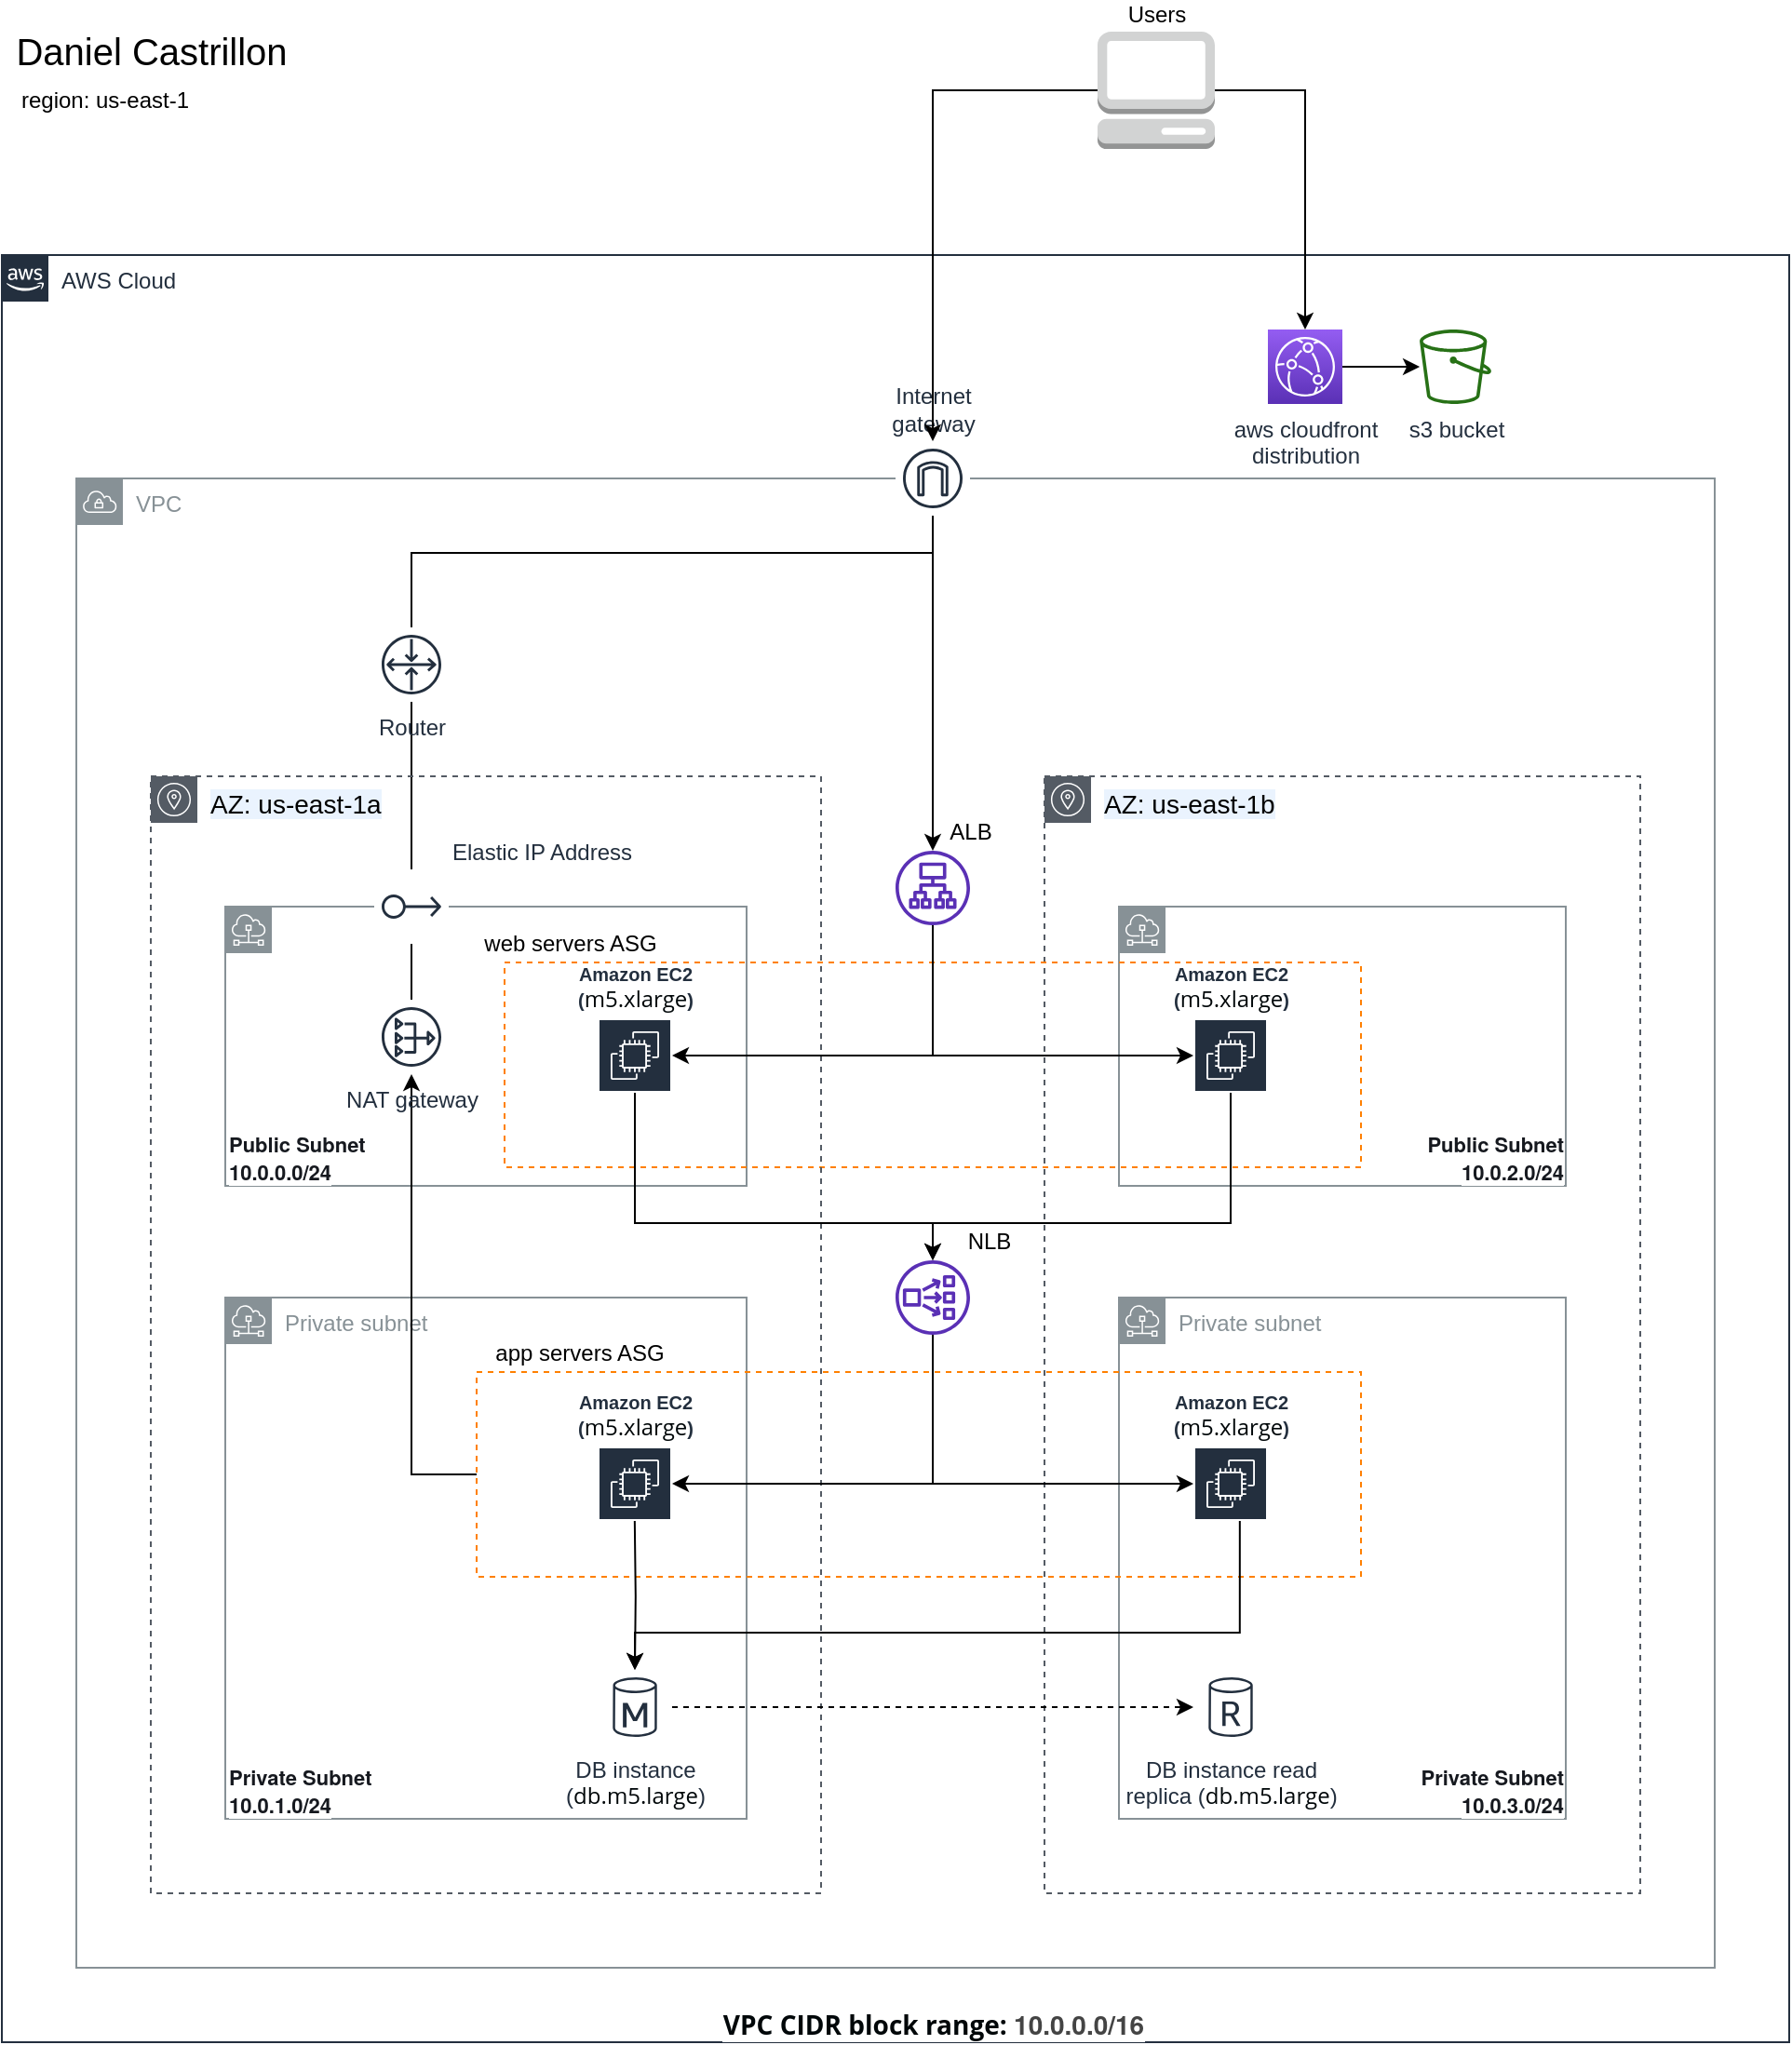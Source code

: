 <mxfile version="13.3.9" type="device" pages="2"><diagram id="j-by3AWz8vU5eYm6dDOK" name="Diagram 1"><mxGraphModel dx="1126" dy="692" grid="1" gridSize="10" guides="1" tooltips="1" connect="1" arrows="1" fold="1" page="1" pageScale="1" pageWidth="1600" pageHeight="1200" math="0" shadow="0"><root><mxCell id="0"/><mxCell id="1" parent="0"/><mxCell id="bcwaNz6wSpsGdtzyh42G-17" value="" style="outlineConnect=0;gradientColor=none;html=1;whiteSpace=wrap;fontSize=12;fontStyle=0;shape=mxgraph.aws4.group;grIcon=mxgraph.aws4.group_subnet;strokeColor=#879196;verticalAlign=top;align=left;spacingLeft=30;fontColor=#879196;dashed=0;fillColor=none;" parent="1" vertex="1"><mxGeometry x="320" y="510" width="280" height="150" as="geometry"/></mxCell><mxCell id="bcwaNz6wSpsGdtzyh42G-95" value="AWS Cloud" style="points=[[0,0],[0.25,0],[0.5,0],[0.75,0],[1,0],[1,0.25],[1,0.5],[1,0.75],[1,1],[0.75,1],[0.5,1],[0.25,1],[0,1],[0,0.75],[0,0.5],[0,0.25]];outlineConnect=0;gradientColor=none;html=1;whiteSpace=wrap;fontSize=12;fontStyle=0;shape=mxgraph.aws4.group;grIcon=mxgraph.aws4.group_aws_cloud_alt;strokeColor=#232F3E;fillColor=none;verticalAlign=top;align=left;spacingLeft=30;fontColor=#232F3E;dashed=0;" parent="1" vertex="1"><mxGeometry x="200" y="160" width="960" height="960" as="geometry"/></mxCell><mxCell id="bcwaNz6wSpsGdtzyh42G-106" value="VPC" style="outlineConnect=0;gradientColor=none;html=1;whiteSpace=wrap;fontSize=12;fontStyle=0;shape=mxgraph.aws4.group;grIcon=mxgraph.aws4.group_vpc;strokeColor=#879196;fillColor=none;verticalAlign=top;align=left;spacingLeft=30;fontColor=#879196;dashed=0;" parent="1" vertex="1"><mxGeometry x="240" y="280" width="880" height="800" as="geometry"/></mxCell><mxCell id="bcwaNz6wSpsGdtzyh42G-30" value="&lt;span style=&quot;color: rgb(0 , 0 , 0) ; font-family: &amp;#34;arial&amp;#34; ; font-size: 14px ; background-color: rgb(234 , 243 , 254)&quot;&gt;AZ: us-east-1b&lt;/span&gt;" style="outlineConnect=0;gradientColor=none;html=1;whiteSpace=wrap;fontSize=12;fontStyle=0;shape=mxgraph.aws4.group;grIcon=mxgraph.aws4.group_availability_zone;strokeColor=#545B64;fillColor=none;verticalAlign=top;align=left;spacingLeft=30;fontColor=#545B64;dashed=1;" parent="1" vertex="1"><mxGeometry x="760" y="440" width="320" height="600" as="geometry"/></mxCell><mxCell id="bcwaNz6wSpsGdtzyh42G-47" value="" style="outlineConnect=0;gradientColor=none;html=1;whiteSpace=wrap;fontSize=12;fontStyle=0;shape=mxgraph.aws4.group;grIcon=mxgraph.aws4.group_subnet;strokeColor=#879196;verticalAlign=top;align=left;spacingLeft=30;fontColor=#879196;dashed=0;fillColor=none;" parent="1" vertex="1"><mxGeometry x="800" y="510" width="240" height="150" as="geometry"/></mxCell><mxCell id="bcwaNz6wSpsGdtzyh42G-43" style="edgeStyle=orthogonalEdgeStyle;rounded=0;orthogonalLoop=1;jettySize=auto;html=1;endArrow=none;endFill=0;" parent="1" source="bcwaNz6wSpsGdtzyh42G-16" target="bcwaNz6wSpsGdtzyh42G-32" edge="1"><mxGeometry relative="1" as="geometry"/></mxCell><mxCell id="bcwaNz6wSpsGdtzyh42G-76" value="" style="rounded=0;whiteSpace=wrap;html=1;dashed=1;fillColor=none;strokeColor=#FF8000;" parent="1" vertex="1"><mxGeometry x="470" y="540" width="460" height="110" as="geometry"/></mxCell><mxCell id="bcwaNz6wSpsGdtzyh42G-7" value="&lt;span style=&quot;color: rgb(0 , 0 , 0) ; font-family: &amp;#34;arial&amp;#34; ; font-size: 14px ; background-color: rgb(234 , 243 , 254)&quot;&gt;AZ: us-east-1a&lt;/span&gt;" style="outlineConnect=0;gradientColor=none;html=1;whiteSpace=wrap;fontSize=12;fontStyle=0;shape=mxgraph.aws4.group;grIcon=mxgraph.aws4.group_availability_zone;strokeColor=#545B64;fillColor=none;verticalAlign=top;align=left;spacingLeft=30;fontColor=#545B64;dashed=1;" parent="1" vertex="1"><mxGeometry x="280" y="440" width="360" height="600" as="geometry"/></mxCell><mxCell id="bcwaNz6wSpsGdtzyh42G-58" value="Private subnet" style="outlineConnect=0;gradientColor=none;html=1;whiteSpace=wrap;fontSize=12;fontStyle=0;shape=mxgraph.aws4.group;grIcon=mxgraph.aws4.group_subnet;strokeColor=#879196;fillColor=none;verticalAlign=top;align=left;spacingLeft=30;fontColor=#879196;dashed=0;" parent="1" vertex="1"><mxGeometry x="800" y="720" width="240" height="280" as="geometry"/></mxCell><mxCell id="bcwaNz6wSpsGdtzyh42G-18" value="Private subnet" style="outlineConnect=0;gradientColor=none;html=1;whiteSpace=wrap;fontSize=12;fontStyle=0;shape=mxgraph.aws4.group;grIcon=mxgraph.aws4.group_subnet;strokeColor=#879196;fillColor=none;verticalAlign=top;align=left;spacingLeft=30;fontColor=#879196;dashed=0;" parent="1" vertex="1"><mxGeometry x="320" y="720" width="280" height="280" as="geometry"/></mxCell><mxCell id="bcwaNz6wSpsGdtzyh42G-83" style="edgeStyle=orthogonalEdgeStyle;rounded=0;orthogonalLoop=1;jettySize=auto;html=1;endArrow=classic;endFill=1;" parent="1" source="bcwaNz6wSpsGdtzyh42G-66" target="bcwaNz6wSpsGdtzyh42G-16" edge="1"><mxGeometry relative="1" as="geometry"/></mxCell><mxCell id="bcwaNz6wSpsGdtzyh42G-66" value="" style="rounded=0;whiteSpace=wrap;html=1;dashed=1;fillColor=none;strokeColor=#FF8000;" parent="1" vertex="1"><mxGeometry x="455" y="760" width="475" height="110" as="geometry"/></mxCell><mxCell id="bcwaNz6wSpsGdtzyh42G-16" value="NAT gateway" style="outlineConnect=0;fontColor=#232F3E;gradientColor=none;strokeColor=#232F3E;fillColor=#ffffff;dashed=0;verticalLabelPosition=bottom;verticalAlign=top;align=center;html=1;fontSize=12;fontStyle=0;aspect=fixed;shape=mxgraph.aws4.resourceIcon;resIcon=mxgraph.aws4.nat_gateway;" parent="1" vertex="1"><mxGeometry x="400" y="560" width="40" height="40" as="geometry"/></mxCell><mxCell id="bcwaNz6wSpsGdtzyh42G-65" style="edgeStyle=orthogonalEdgeStyle;rounded=0;orthogonalLoop=1;jettySize=auto;html=1;endArrow=classic;endFill=1;dashed=1;" parent="1" source="bcwaNz6wSpsGdtzyh42G-20" target="bcwaNz6wSpsGdtzyh42G-62" edge="1"><mxGeometry relative="1" as="geometry"><Array as="points"><mxPoint x="690" y="940"/><mxPoint x="690" y="940"/></Array></mxGeometry></mxCell><mxCell id="bcwaNz6wSpsGdtzyh42G-20" value="DB instance&lt;br&gt;&lt;font style=&quot;font-size: 12px&quot;&gt;(&lt;span style=&quot;color: rgb(0 , 7 , 9) ; font-family: &amp;#34;open sans&amp;#34; , sans-serif ; text-align: left ; background-color: rgb(255 , 255 , 255)&quot;&gt;db.m5.large&lt;/span&gt;)&lt;/font&gt;" style="outlineConnect=0;fontColor=#232F3E;gradientColor=none;strokeColor=#232F3E;fillColor=#ffffff;dashed=0;verticalLabelPosition=bottom;verticalAlign=top;align=center;html=1;fontSize=12;fontStyle=0;aspect=fixed;shape=mxgraph.aws4.resourceIcon;resIcon=mxgraph.aws4.db_instance;" parent="1" vertex="1"><mxGeometry x="520" y="920" width="40" height="40" as="geometry"/></mxCell><mxCell id="bcwaNz6wSpsGdtzyh42G-21" value="s3 bucket" style="outlineConnect=0;fontColor=#232F3E;gradientColor=none;fillColor=#277116;strokeColor=none;dashed=0;verticalLabelPosition=bottom;verticalAlign=top;align=center;html=1;fontSize=12;fontStyle=0;aspect=fixed;pointerEvents=1;shape=mxgraph.aws4.bucket;" parent="1" vertex="1"><mxGeometry x="961.54" y="200" width="38.46" height="40" as="geometry"/></mxCell><mxCell id="bcwaNz6wSpsGdtzyh42G-26" style="edgeStyle=orthogonalEdgeStyle;rounded=0;orthogonalLoop=1;jettySize=auto;html=1;" parent="1" source="bcwaNz6wSpsGdtzyh42G-25" target="bcwaNz6wSpsGdtzyh42G-21" edge="1"><mxGeometry relative="1" as="geometry"/></mxCell><mxCell id="bcwaNz6wSpsGdtzyh42G-25" value="aws cloudfront&lt;br&gt;distribution" style="outlineConnect=0;fontColor=#232F3E;gradientColor=#945DF2;gradientDirection=north;fillColor=#5A30B5;strokeColor=#ffffff;dashed=0;verticalLabelPosition=bottom;verticalAlign=top;align=center;html=1;fontSize=12;fontStyle=0;aspect=fixed;shape=mxgraph.aws4.resourceIcon;resIcon=mxgraph.aws4.cloudfront;" parent="1" vertex="1"><mxGeometry x="880" y="200" width="40" height="40" as="geometry"/></mxCell><mxCell id="bcwaNz6wSpsGdtzyh42G-53" style="edgeStyle=orthogonalEdgeStyle;rounded=0;orthogonalLoop=1;jettySize=auto;html=1;endArrow=classic;endFill=1;" parent="1" source="bcwaNz6wSpsGdtzyh42G-27" target="bcwaNz6wSpsGdtzyh42G-28" edge="1"><mxGeometry relative="1" as="geometry"><Array as="points"><mxPoint x="700" y="290"/><mxPoint x="700" y="290"/></Array></mxGeometry></mxCell><mxCell id="bcwaNz6wSpsGdtzyh42G-27" value="Internet&#10;gateway" style="outlineConnect=0;fontColor=#232F3E;gradientColor=none;strokeColor=#232F3E;fillColor=#ffffff;dashed=0;verticalLabelPosition=top;verticalAlign=bottom;align=center;html=1;fontSize=12;fontStyle=0;aspect=fixed;shape=mxgraph.aws4.resourceIcon;resIcon=mxgraph.aws4.internet_gateway;labelPosition=center;" parent="1" vertex="1"><mxGeometry x="680" y="260" width="40" height="40" as="geometry"/></mxCell><mxCell id="bcwaNz6wSpsGdtzyh42G-101" style="edgeStyle=orthogonalEdgeStyle;rounded=0;orthogonalLoop=1;jettySize=auto;html=1;endArrow=classic;endFill=1;" parent="1" source="bcwaNz6wSpsGdtzyh42G-28" target="bcwaNz6wSpsGdtzyh42G-98" edge="1"><mxGeometry relative="1" as="geometry"><Array as="points"><mxPoint x="700" y="590"/></Array></mxGeometry></mxCell><mxCell id="bcwaNz6wSpsGdtzyh42G-102" style="edgeStyle=orthogonalEdgeStyle;rounded=0;orthogonalLoop=1;jettySize=auto;html=1;endArrow=classic;endFill=1;" parent="1" source="bcwaNz6wSpsGdtzyh42G-28" target="bcwaNz6wSpsGdtzyh42G-99" edge="1"><mxGeometry relative="1" as="geometry"><Array as="points"><mxPoint x="700" y="590"/></Array></mxGeometry></mxCell><mxCell id="bcwaNz6wSpsGdtzyh42G-28" value="" style="outlineConnect=0;fontColor=#232F3E;gradientColor=none;fillColor=#5A30B5;strokeColor=none;dashed=0;verticalLabelPosition=top;verticalAlign=bottom;align=center;html=1;fontSize=12;fontStyle=0;aspect=fixed;pointerEvents=1;shape=mxgraph.aws4.application_load_balancer;labelPosition=center;" parent="1" vertex="1"><mxGeometry x="680" y="480" width="40" height="40" as="geometry"/></mxCell><mxCell id="bcwaNz6wSpsGdtzyh42G-39" style="edgeStyle=orthogonalEdgeStyle;rounded=0;orthogonalLoop=1;jettySize=auto;html=1;endArrow=none;endFill=0;" parent="1" source="bcwaNz6wSpsGdtzyh42G-32" target="bcwaNz6wSpsGdtzyh42G-27" edge="1"><mxGeometry relative="1" as="geometry"><Array as="points"><mxPoint x="420" y="320"/><mxPoint x="700" y="320"/></Array></mxGeometry></mxCell><mxCell id="bcwaNz6wSpsGdtzyh42G-32" value="Router" style="outlineConnect=0;fontColor=#232F3E;gradientColor=none;strokeColor=#232F3E;fillColor=#ffffff;dashed=0;verticalLabelPosition=bottom;verticalAlign=top;align=center;html=1;fontSize=12;fontStyle=0;aspect=fixed;shape=mxgraph.aws4.resourceIcon;resIcon=mxgraph.aws4.router;direction=south;" parent="1" vertex="1"><mxGeometry x="400" y="360" width="40" height="40" as="geometry"/></mxCell><mxCell id="bcwaNz6wSpsGdtzyh42G-34" style="edgeStyle=orthogonalEdgeStyle;rounded=0;orthogonalLoop=1;jettySize=auto;html=1;" parent="1" source="bcwaNz6wSpsGdtzyh42G-33" target="bcwaNz6wSpsGdtzyh42G-27" edge="1"><mxGeometry relative="1" as="geometry"/></mxCell><mxCell id="bcwaNz6wSpsGdtzyh42G-36" style="edgeStyle=orthogonalEdgeStyle;rounded=0;orthogonalLoop=1;jettySize=auto;html=1;" parent="1" source="bcwaNz6wSpsGdtzyh42G-33" target="bcwaNz6wSpsGdtzyh42G-25" edge="1"><mxGeometry relative="1" as="geometry"/></mxCell><mxCell id="bcwaNz6wSpsGdtzyh42G-33" value="Users" style="outlineConnect=0;dashed=0;verticalLabelPosition=top;verticalAlign=bottom;align=center;html=1;shape=mxgraph.aws3.management_console;fillColor=#D2D3D3;gradientColor=none;labelPosition=center;" parent="1" vertex="1"><mxGeometry x="788.5" y="40" width="63" height="63" as="geometry"/></mxCell><mxCell id="bcwaNz6wSpsGdtzyh42G-93" style="edgeStyle=orthogonalEdgeStyle;rounded=0;orthogonalLoop=1;jettySize=auto;html=1;endArrow=classic;endFill=1;" parent="1" source="bcwaNz6wSpsGdtzyh42G-35" target="bcwaNz6wSpsGdtzyh42G-91" edge="1"><mxGeometry relative="1" as="geometry"><Array as="points"><mxPoint x="700" y="820"/></Array></mxGeometry></mxCell><mxCell id="bcwaNz6wSpsGdtzyh42G-94" style="edgeStyle=orthogonalEdgeStyle;rounded=0;orthogonalLoop=1;jettySize=auto;html=1;endArrow=classic;endFill=1;" parent="1" source="bcwaNz6wSpsGdtzyh42G-35" target="bcwaNz6wSpsGdtzyh42G-90" edge="1"><mxGeometry relative="1" as="geometry"><Array as="points"><mxPoint x="700" y="820"/></Array></mxGeometry></mxCell><mxCell id="bcwaNz6wSpsGdtzyh42G-35" value="" style="outlineConnect=0;fontColor=#232F3E;gradientColor=none;fillColor=#5A30B5;strokeColor=none;dashed=0;verticalLabelPosition=bottom;verticalAlign=top;align=center;html=1;fontSize=12;fontStyle=0;aspect=fixed;pointerEvents=1;shape=mxgraph.aws4.network_load_balancer;" parent="1" vertex="1"><mxGeometry x="680" y="700" width="40" height="40" as="geometry"/></mxCell><mxCell id="bcwaNz6wSpsGdtzyh42G-64" style="edgeStyle=orthogonalEdgeStyle;rounded=0;orthogonalLoop=1;jettySize=auto;html=1;endArrow=classic;endFill=1;" parent="1" target="bcwaNz6wSpsGdtzyh42G-20" edge="1"><mxGeometry relative="1" as="geometry"><mxPoint x="539.917" y="840" as="sourcePoint"/></mxGeometry></mxCell><mxCell id="bcwaNz6wSpsGdtzyh42G-62" value="DB instance read &lt;br&gt;replica &lt;font style=&quot;font-size: 12px&quot;&gt;(&lt;span style=&quot;color: rgb(0 , 7 , 9) ; font-family: &amp;#34;open sans&amp;#34; , sans-serif ; text-align: left ; background-color: rgb(255 , 255 , 255)&quot;&gt;db.m5.large&lt;/span&gt;)&lt;/font&gt;" style="outlineConnect=0;fontColor=#232F3E;gradientColor=none;strokeColor=#232F3E;fillColor=#ffffff;dashed=0;verticalLabelPosition=bottom;verticalAlign=top;align=center;html=1;fontSize=12;fontStyle=0;aspect=fixed;shape=mxgraph.aws4.resourceIcon;resIcon=mxgraph.aws4.db_instance_read_replica;" parent="1" vertex="1"><mxGeometry x="840" y="920" width="40" height="40" as="geometry"/></mxCell><mxCell id="bcwaNz6wSpsGdtzyh42G-73" style="edgeStyle=orthogonalEdgeStyle;rounded=0;orthogonalLoop=1;jettySize=auto;html=1;endArrow=classic;endFill=1;" parent="1" target="bcwaNz6wSpsGdtzyh42G-20" edge="1"><mxGeometry relative="1" as="geometry"><mxPoint x="864.917" y="840" as="sourcePoint"/><Array as="points"><mxPoint x="865" y="900"/><mxPoint x="540" y="900"/></Array></mxGeometry></mxCell><mxCell id="bcwaNz6wSpsGdtzyh42G-80" value="ALB" style="text;html=1;align=center;verticalAlign=middle;resizable=0;points=[];autosize=1;" parent="1" vertex="1"><mxGeometry x="700" y="460" width="40" height="20" as="geometry"/></mxCell><mxCell id="bcwaNz6wSpsGdtzyh42G-81" value="NLB" style="text;html=1;align=center;verticalAlign=middle;resizable=0;points=[];autosize=1;" parent="1" vertex="1"><mxGeometry x="710" y="680" width="40" height="20" as="geometry"/></mxCell><mxCell id="bcwaNz6wSpsGdtzyh42G-84" value="web servers ASG" style="text;html=1;align=center;verticalAlign=middle;resizable=0;points=[];autosize=1;" parent="1" vertex="1"><mxGeometry x="450" y="520" width="110" height="20" as="geometry"/></mxCell><mxCell id="bcwaNz6wSpsGdtzyh42G-87" value="app servers ASG" style="text;html=1;align=center;verticalAlign=middle;resizable=0;points=[];autosize=1;" parent="1" vertex="1"><mxGeometry x="455" y="740" width="110" height="20" as="geometry"/></mxCell><mxCell id="bcwaNz6wSpsGdtzyh42G-90" value="Amazon EC2&lt;br&gt;(&lt;span style=&quot;color: rgb(0 , 7 , 9) ; font-family: &amp;#34;open sans&amp;#34; , sans-serif ; font-size: 12px ; font-weight: 400 ; text-align: left ; background-color: rgb(255 , 255 , 255)&quot;&gt;m5.xlarge&lt;/span&gt;)" style="outlineConnect=0;fontColor=#232F3E;gradientColor=none;strokeColor=#ffffff;fillColor=#232F3E;dashed=0;verticalLabelPosition=top;verticalAlign=bottom;align=center;html=1;fontSize=10;fontStyle=1;spacing=3;shape=mxgraph.aws4.productIcon;prIcon=mxgraph.aws4.ec2;labelPosition=center;" parent="1" vertex="1"><mxGeometry x="520" y="800" width="40" height="40" as="geometry"/></mxCell><mxCell id="bcwaNz6wSpsGdtzyh42G-91" value="Amazon EC2&lt;br&gt;(&lt;span style=&quot;color: rgb(0 , 7 , 9) ; font-family: &amp;#34;open sans&amp;#34; , sans-serif ; font-size: 12px ; font-weight: 400 ; text-align: left ; background-color: rgb(255 , 255 , 255)&quot;&gt;m5.xlarge&lt;/span&gt;)" style="outlineConnect=0;fontColor=#232F3E;gradientColor=none;strokeColor=#ffffff;fillColor=#232F3E;dashed=0;verticalLabelPosition=top;verticalAlign=bottom;align=center;html=1;fontSize=10;fontStyle=1;spacing=3;shape=mxgraph.aws4.productIcon;prIcon=mxgraph.aws4.ec2;labelPosition=center;" parent="1" vertex="1"><mxGeometry x="840" y="800" width="40" height="40" as="geometry"/></mxCell><mxCell id="bcwaNz6wSpsGdtzyh42G-96" value="&lt;font style=&quot;font-size: 20px&quot;&gt;Daniel Castrillon&lt;/font&gt;" style="text;html=1;align=center;verticalAlign=middle;resizable=0;points=[];autosize=1;" parent="1" vertex="1"><mxGeometry x="200" y="40" width="160" height="20" as="geometry"/></mxCell><mxCell id="bcwaNz6wSpsGdtzyh42G-103" style="edgeStyle=orthogonalEdgeStyle;rounded=0;orthogonalLoop=1;jettySize=auto;html=1;endArrow=classic;endFill=1;" parent="1" source="bcwaNz6wSpsGdtzyh42G-98" target="bcwaNz6wSpsGdtzyh42G-35" edge="1"><mxGeometry relative="1" as="geometry"><Array as="points"><mxPoint x="540" y="680"/><mxPoint x="700" y="680"/></Array></mxGeometry></mxCell><mxCell id="bcwaNz6wSpsGdtzyh42G-98" value="Amazon EC2&lt;br&gt;(&lt;span style=&quot;color: rgb(0 , 7 , 9) ; font-family: &amp;#34;open sans&amp;#34; , sans-serif ; font-size: 12px ; font-weight: 400 ; text-align: left ; background-color: rgb(255 , 255 , 255)&quot;&gt;m5.xlarge&lt;/span&gt;)" style="outlineConnect=0;fontColor=#232F3E;gradientColor=none;strokeColor=#ffffff;fillColor=#232F3E;dashed=0;verticalLabelPosition=top;verticalAlign=bottom;align=center;html=1;fontSize=10;fontStyle=1;spacing=3;shape=mxgraph.aws4.productIcon;prIcon=mxgraph.aws4.ec2;labelPosition=center;" parent="1" vertex="1"><mxGeometry x="520" y="570" width="40" height="40" as="geometry"/></mxCell><mxCell id="bcwaNz6wSpsGdtzyh42G-105" style="edgeStyle=orthogonalEdgeStyle;rounded=0;orthogonalLoop=1;jettySize=auto;html=1;endArrow=classic;endFill=1;" parent="1" source="bcwaNz6wSpsGdtzyh42G-99" target="bcwaNz6wSpsGdtzyh42G-35" edge="1"><mxGeometry relative="1" as="geometry"><Array as="points"><mxPoint x="860" y="680"/><mxPoint x="700" y="680"/></Array></mxGeometry></mxCell><mxCell id="bcwaNz6wSpsGdtzyh42G-99" value="Amazon EC2&lt;br&gt;(&lt;span style=&quot;color: rgb(0 , 7 , 9) ; font-family: &amp;#34;open sans&amp;#34; , sans-serif ; font-size: 12px ; font-weight: 400 ; text-align: left ; background-color: rgb(255 , 255 , 255)&quot;&gt;m5.xlarge&lt;/span&gt;)" style="outlineConnect=0;fontColor=#232F3E;gradientColor=none;strokeColor=#ffffff;fillColor=#232F3E;dashed=0;verticalLabelPosition=top;verticalAlign=bottom;align=center;html=1;fontSize=10;fontStyle=1;spacing=3;shape=mxgraph.aws4.productIcon;prIcon=mxgraph.aws4.ec2;labelPosition=center;" parent="1" vertex="1"><mxGeometry x="840" y="570" width="40" height="40" as="geometry"/></mxCell><mxCell id="bcwaNz6wSpsGdtzyh42G-107" value="region: us-east-1" style="text;html=1;align=center;verticalAlign=middle;resizable=0;points=[];autosize=1;" parent="1" vertex="1"><mxGeometry x="200" y="67" width="110" height="20" as="geometry"/></mxCell><mxCell id="bQ-wQDju3rqbEsjTxd07-2" value="&lt;span style=&quot;color: rgb(0 , 7 , 9) ; font-family: &amp;quot;open sans&amp;quot; , sans-serif ; font-size: 14px ; text-align: left ; background-color: rgb(255 , 255 , 255)&quot;&gt;VPC CIDR block range:&amp;nbsp;&lt;/span&gt;&lt;span style=&quot;color: rgb(68 , 68 , 68) ; font-family: &amp;quot;helvetica neue&amp;quot; , &amp;quot;roboto&amp;quot; , &amp;quot;arial&amp;quot; , sans-serif ; font-size: 14px ; text-align: left ; background-color: rgb(255 , 255 , 255)&quot;&gt;10.0.0.0/16&lt;/span&gt;" style="text;html=1;align=center;verticalAlign=middle;resizable=0;points=[];autosize=1;fontStyle=1" vertex="1" parent="1"><mxGeometry x="580" y="1100" width="240" height="20" as="geometry"/></mxCell><mxCell id="bQ-wQDju3rqbEsjTxd07-5" value="&lt;span style=&quot;color: rgb(22 , 25 , 31) ; font-family: &amp;#34;amazon ember&amp;#34; , &amp;#34;helvetica neue&amp;#34; , &amp;#34;roboto&amp;#34; , &amp;#34;arial&amp;#34; , sans-serif ; font-size: 11px ; background-color: rgb(255 , 255 , 255)&quot;&gt;Private Subnet&lt;br style=&quot;font-size: 11px&quot;&gt;10.0.1.0/24&lt;/span&gt;" style="text;html=1;align=left;verticalAlign=middle;resizable=0;points=[];autosize=1;fontSize=11;fontStyle=1" vertex="1" parent="1"><mxGeometry x="320" y="970" width="90" height="30" as="geometry"/></mxCell><mxCell id="bQ-wQDju3rqbEsjTxd07-6" value="&lt;span style=&quot;color: rgb(22 , 25 , 31) ; font-family: &amp;quot;amazon ember&amp;quot; , &amp;quot;helvetica neue&amp;quot; , &amp;quot;roboto&amp;quot; , &amp;quot;arial&amp;quot; , sans-serif ; font-size: 11px ; background-color: rgb(255 , 255 , 255)&quot;&gt;Private Subnet&lt;br style=&quot;font-size: 11px&quot;&gt;10.0.3.0/24&lt;/span&gt;" style="text;html=1;align=right;verticalAlign=middle;resizable=0;points=[];autosize=1;fontSize=11;fontStyle=1" vertex="1" parent="1"><mxGeometry x="950" y="970" width="90" height="30" as="geometry"/></mxCell><mxCell id="bQ-wQDju3rqbEsjTxd07-7" value="&lt;span style=&quot;color: rgb(22 , 25 , 31) ; font-family: &amp;#34;amazon ember&amp;#34; , &amp;#34;helvetica neue&amp;#34; , &amp;#34;roboto&amp;#34; , &amp;#34;arial&amp;#34; , sans-serif ; font-size: 11px ; background-color: rgb(255 , 255 , 255)&quot;&gt;Public Subnet&lt;br style=&quot;font-size: 11px&quot;&gt;10.0.0.0/24&lt;/span&gt;" style="text;html=1;align=left;verticalAlign=middle;resizable=0;points=[];autosize=1;fontSize=11;fontStyle=1" vertex="1" parent="1"><mxGeometry x="320" y="630" width="90" height="30" as="geometry"/></mxCell><mxCell id="bQ-wQDju3rqbEsjTxd07-8" value="&lt;span style=&quot;color: rgb(22 , 25 , 31) ; font-family: &amp;#34;amazon ember&amp;#34; , &amp;#34;helvetica neue&amp;#34; , &amp;#34;roboto&amp;#34; , &amp;#34;arial&amp;#34; , sans-serif ; font-size: 11px ; background-color: rgb(255 , 255 , 255)&quot;&gt;Public Subnet&lt;br style=&quot;font-size: 11px&quot;&gt;10.0.2.0/24&lt;/span&gt;" style="text;html=1;align=right;verticalAlign=middle;resizable=0;points=[];autosize=1;fontSize=11;fontStyle=1" vertex="1" parent="1"><mxGeometry x="950" y="630" width="90" height="30" as="geometry"/></mxCell><mxCell id="bQ-wQDju3rqbEsjTxd07-1" value="Elastic IP Address" style="outlineConnect=0;fontColor=#232F3E;gradientColor=none;strokeColor=#232F3E;fillColor=#ffffff;dashed=0;verticalLabelPosition=top;verticalAlign=bottom;align=left;html=1;fontSize=12;fontStyle=0;aspect=fixed;shape=mxgraph.aws4.resourceIcon;resIcon=mxgraph.aws4.elastic_ip_address;labelPosition=right;" vertex="1" parent="1"><mxGeometry x="400" y="490" width="40" height="40" as="geometry"/></mxCell></root></mxGraphModel></diagram><diagram id="HwO775YjVzeLtQeRpXUh" name="Diagram 2"><mxGraphModel dx="983" dy="593" grid="1" gridSize="10" guides="1" tooltips="1" connect="1" arrows="1" fold="1" page="1" pageScale="1" pageWidth="1600" pageHeight="1200" math="0" shadow="0"><root><mxCell id="fSjG-Hwx3ZmvhFhZyBsp-0"/><mxCell id="fSjG-Hwx3ZmvhFhZyBsp-1" parent="fSjG-Hwx3ZmvhFhZyBsp-0"/><mxCell id="1lZAx7onC0YF_WXCkJgn-0" value="AWS Cloud" style="points=[[0,0],[0.25,0],[0.5,0],[0.75,0],[1,0],[1,0.25],[1,0.5],[1,0.75],[1,1],[0.75,1],[0.5,1],[0.25,1],[0,1],[0,0.75],[0,0.5],[0,0.25]];outlineConnect=0;gradientColor=none;html=1;whiteSpace=wrap;fontSize=12;fontStyle=0;shape=mxgraph.aws4.group;grIcon=mxgraph.aws4.group_aws_cloud_alt;strokeColor=#232F3E;fillColor=none;verticalAlign=top;align=left;spacingLeft=30;fontColor=#232F3E;dashed=0;" vertex="1" parent="fSjG-Hwx3ZmvhFhZyBsp-1"><mxGeometry x="400" y="240" width="480" height="310" as="geometry"/></mxCell><mxCell id="TzoMqIiSAg3izGy_VFLT-3" style="edgeStyle=orthogonalEdgeStyle;rounded=0;orthogonalLoop=1;jettySize=auto;html=1;endArrow=classic;endFill=1;" edge="1" parent="fSjG-Hwx3ZmvhFhZyBsp-1" source="1lZAx7onC0YF_WXCkJgn-1" target="1lZAx7onC0YF_WXCkJgn-8"><mxGeometry relative="1" as="geometry"><Array as="points"><mxPoint x="292" y="298"/></Array></mxGeometry></mxCell><mxCell id="TzoMqIiSAg3izGy_VFLT-4" style="edgeStyle=orthogonalEdgeStyle;rounded=0;orthogonalLoop=1;jettySize=auto;html=1;endArrow=classic;endFill=1;" edge="1" parent="fSjG-Hwx3ZmvhFhZyBsp-1" source="1lZAx7onC0YF_WXCkJgn-1" target="1lZAx7onC0YF_WXCkJgn-2"><mxGeometry relative="1" as="geometry"/></mxCell><mxCell id="1lZAx7onC0YF_WXCkJgn-1" value="users" style="outlineConnect=0;dashed=0;verticalLabelPosition=bottom;verticalAlign=top;align=center;html=1;shape=mxgraph.aws3.management_console;fillColor=#D2D3D3;gradientColor=none;strokeColor=#FF8000;" vertex="1" parent="fSjG-Hwx3ZmvhFhZyBsp-1"><mxGeometry x="260" y="348.5" width="63" height="63" as="geometry"/></mxCell><mxCell id="1lZAx7onC0YF_WXCkJgn-15" style="edgeStyle=orthogonalEdgeStyle;rounded=0;orthogonalLoop=1;jettySize=auto;html=1;endArrow=classic;endFill=1;" edge="1" parent="fSjG-Hwx3ZmvhFhZyBsp-1" source="1lZAx7onC0YF_WXCkJgn-2" target="1lZAx7onC0YF_WXCkJgn-3"><mxGeometry relative="1" as="geometry"><Array as="points"><mxPoint x="500" y="460"/></Array></mxGeometry></mxCell><mxCell id="TzoMqIiSAg3izGy_VFLT-0" style="edgeStyle=orthogonalEdgeStyle;rounded=0;orthogonalLoop=1;jettySize=auto;html=1;endArrow=classic;endFill=1;" edge="1" parent="fSjG-Hwx3ZmvhFhZyBsp-1" source="1lZAx7onC0YF_WXCkJgn-2" target="1lZAx7onC0YF_WXCkJgn-6"><mxGeometry relative="1" as="geometry"/></mxCell><mxCell id="1lZAx7onC0YF_WXCkJgn-2" value="AWS&lt;br&gt;Route 53" style="outlineConnect=0;fontColor=#232F3E;gradientColor=#945DF2;gradientDirection=north;fillColor=#5A30B5;strokeColor=#ffffff;dashed=0;verticalLabelPosition=bottom;verticalAlign=top;align=center;html=1;fontSize=12;fontStyle=0;aspect=fixed;shape=mxgraph.aws4.resourceIcon;resIcon=mxgraph.aws4.route_53;" vertex="1" parent="fSjG-Hwx3ZmvhFhZyBsp-1"><mxGeometry x="440" y="360" width="40" height="40" as="geometry"/></mxCell><mxCell id="1lZAx7onC0YF_WXCkJgn-11" style="edgeStyle=orthogonalEdgeStyle;rounded=0;orthogonalLoop=1;jettySize=auto;html=1;endArrow=classic;endFill=1;" edge="1" parent="fSjG-Hwx3ZmvhFhZyBsp-1" source="1lZAx7onC0YF_WXCkJgn-3" target="1lZAx7onC0YF_WXCkJgn-4"><mxGeometry relative="1" as="geometry"/></mxCell><mxCell id="1lZAx7onC0YF_WXCkJgn-3" value="aws cloudfront&lt;br&gt;distribution" style="outlineConnect=0;fontColor=#232F3E;gradientColor=#945DF2;gradientDirection=north;fillColor=#5A30B5;strokeColor=#ffffff;dashed=0;verticalLabelPosition=bottom;verticalAlign=top;align=center;html=1;fontSize=12;fontStyle=0;aspect=fixed;shape=mxgraph.aws4.resourceIcon;resIcon=mxgraph.aws4.cloudfront;" vertex="1" parent="fSjG-Hwx3ZmvhFhZyBsp-1"><mxGeometry x="560" y="440" width="40" height="40" as="geometry"/></mxCell><mxCell id="1lZAx7onC0YF_WXCkJgn-4" value="S3 Storage" style="outlineConnect=0;fontColor=#232F3E;gradientColor=none;fillColor=#277116;strokeColor=none;dashed=0;verticalLabelPosition=bottom;verticalAlign=top;align=center;html=1;fontSize=12;fontStyle=0;aspect=fixed;pointerEvents=1;shape=mxgraph.aws4.bucket;" vertex="1" parent="fSjG-Hwx3ZmvhFhZyBsp-1"><mxGeometry x="681.27" y="440" width="38.46" height="40" as="geometry"/></mxCell><mxCell id="1lZAx7onC0YF_WXCkJgn-5" value="DynamoDB" style="outlineConnect=0;fontColor=#232F3E;gradientColor=#4D72F3;gradientDirection=north;fillColor=#3334B9;strokeColor=#ffffff;dashed=0;verticalLabelPosition=bottom;verticalAlign=top;align=center;html=1;fontSize=12;fontStyle=0;aspect=fixed;shape=mxgraph.aws4.resourceIcon;resIcon=mxgraph.aws4.dynamodb;" vertex="1" parent="fSjG-Hwx3ZmvhFhZyBsp-1"><mxGeometry x="800" y="360" width="40" height="40" as="geometry"/></mxCell><mxCell id="1lZAx7onC0YF_WXCkJgn-13" style="edgeStyle=orthogonalEdgeStyle;rounded=0;orthogonalLoop=1;jettySize=auto;html=1;endArrow=classic;endFill=1;" edge="1" parent="fSjG-Hwx3ZmvhFhZyBsp-1" source="1lZAx7onC0YF_WXCkJgn-6" target="1lZAx7onC0YF_WXCkJgn-7"><mxGeometry relative="1" as="geometry"/></mxCell><mxCell id="1lZAx7onC0YF_WXCkJgn-6" value="Api gateway" style="outlineConnect=0;fontColor=#232F3E;gradientColor=#945DF2;gradientDirection=north;fillColor=#5A30B5;strokeColor=#ffffff;dashed=0;verticalLabelPosition=bottom;verticalAlign=top;align=center;html=1;fontSize=12;fontStyle=0;aspect=fixed;shape=mxgraph.aws4.resourceIcon;resIcon=mxgraph.aws4.api_gateway;" vertex="1" parent="fSjG-Hwx3ZmvhFhZyBsp-1"><mxGeometry x="560" y="360" width="40" height="40" as="geometry"/></mxCell><mxCell id="1lZAx7onC0YF_WXCkJgn-12" style="edgeStyle=orthogonalEdgeStyle;rounded=0;orthogonalLoop=1;jettySize=auto;html=1;endArrow=classic;endFill=1;" edge="1" parent="fSjG-Hwx3ZmvhFhZyBsp-1" source="1lZAx7onC0YF_WXCkJgn-7" target="1lZAx7onC0YF_WXCkJgn-5"><mxGeometry relative="1" as="geometry"/></mxCell><mxCell id="1lZAx7onC0YF_WXCkJgn-7" value="AWS lambda" style="outlineConnect=0;fontColor=#232F3E;gradientColor=#F78E04;gradientDirection=north;fillColor=#D05C17;strokeColor=#ffffff;dashed=0;verticalLabelPosition=bottom;verticalAlign=top;align=center;html=1;fontSize=12;fontStyle=0;aspect=fixed;shape=mxgraph.aws4.resourceIcon;resIcon=mxgraph.aws4.lambda;" vertex="1" parent="fSjG-Hwx3ZmvhFhZyBsp-1"><mxGeometry x="679.73" y="360" width="40" height="40" as="geometry"/></mxCell><mxCell id="1lZAx7onC0YF_WXCkJgn-8" value="AWS Cognito" style="outlineConnect=0;fontColor=#232F3E;gradientColor=#F54749;gradientDirection=north;fillColor=#C7131F;strokeColor=#ffffff;dashed=0;verticalLabelPosition=bottom;verticalAlign=top;align=center;html=1;fontSize=12;fontStyle=0;aspect=fixed;shape=mxgraph.aws4.resourceIcon;resIcon=mxgraph.aws4.cognito;" vertex="1" parent="fSjG-Hwx3ZmvhFhZyBsp-1"><mxGeometry x="440" y="278.5" width="40" height="40" as="geometry"/></mxCell><mxCell id="vo543vEtdqJ1mXF-3ZbR-0" value="&lt;font style=&quot;font-size: 20px&quot;&gt;Daniel Castrillon&lt;/font&gt;" style="text;html=1;align=center;verticalAlign=middle;resizable=0;points=[];autosize=1;" vertex="1" parent="fSjG-Hwx3ZmvhFhZyBsp-1"><mxGeometry x="400" y="180" width="160" height="20" as="geometry"/></mxCell></root></mxGraphModel></diagram></mxfile>